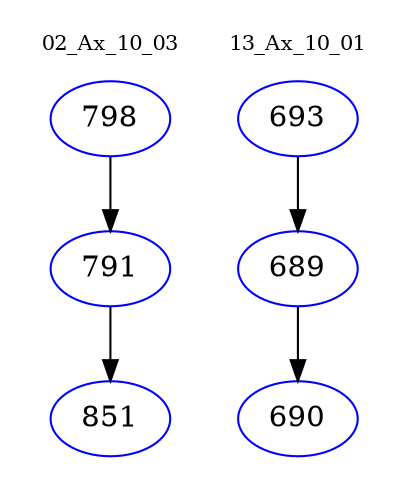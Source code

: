 digraph{
subgraph cluster_0 {
color = white
label = "02_Ax_10_03";
fontsize=10;
T0_798 [label="798", color="blue"]
T0_798 -> T0_791 [color="black"]
T0_791 [label="791", color="blue"]
T0_791 -> T0_851 [color="black"]
T0_851 [label="851", color="blue"]
}
subgraph cluster_1 {
color = white
label = "13_Ax_10_01";
fontsize=10;
T1_693 [label="693", color="blue"]
T1_693 -> T1_689 [color="black"]
T1_689 [label="689", color="blue"]
T1_689 -> T1_690 [color="black"]
T1_690 [label="690", color="blue"]
}
}
